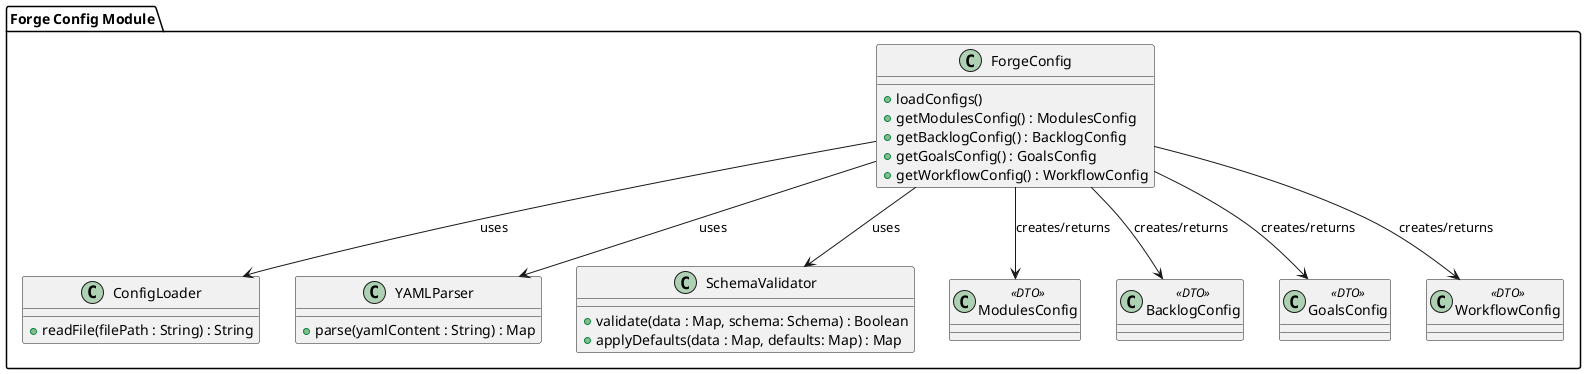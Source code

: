@startuml
package "Forge Config Module" {
    ' The Facade that clients use to load and access configuration data.
    class ForgeConfig {
        +loadConfigs()
        +getModulesConfig() : ModulesConfig
        +getBacklogConfig() : BacklogConfig
        +getGoalsConfig() : GoalsConfig
        +getWorkflowConfig() : WorkflowConfig
    }

    ' Reads file content from disk.
    class ConfigLoader {
        +readFile(filePath : String) : String
    }

    ' Parses YAML content into an internal representation (e.g., a map or JSON-like structure).
    class YAMLParser {
        +parse(yamlContent : String) : Map
    }

    ' Validates the parsed YAML data against a schema and applies any default values.
    class SchemaValidator {
        +validate(data : Map, schema: Schema) : Boolean
        +applyDefaults(data : Map, defaults: Map) : Map
    }

    ' Data Transfer Object representing modules.yaml
    class ModulesConfig <<DTO>> {
    }

    ' Data Transfer Object representing backlog.yaml
    class BacklogConfig <<DTO>> {
    }

    ' Data Transfer Object representing goals.yaml
    class GoalsConfig <<DTO>> {
    }

    ' Data Transfer Object representing workflow.yaml
    class WorkflowConfig <<DTO>> {
    }

    ' Relationships:
    ForgeConfig --> ConfigLoader : uses
    ForgeConfig --> YAMLParser : uses
    ForgeConfig --> SchemaValidator : uses
    ForgeConfig --> ModulesConfig : creates/returns
    ForgeConfig --> BacklogConfig : creates/returns
    ForgeConfig --> GoalsConfig : creates/returns
    ForgeConfig --> WorkflowConfig : creates/returns
}
@enduml
